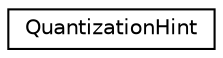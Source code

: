 digraph "Graphical Class Hierarchy"
{
 // LATEX_PDF_SIZE
  edge [fontname="Helvetica",fontsize="10",labelfontname="Helvetica",labelfontsize="10"];
  node [fontname="Helvetica",fontsize="10",shape=record];
  rankdir="LR";
  Node0 [label="QuantizationHint",height=0.2,width=0.4,color="black", fillcolor="white", style="filled",URL="$structarm__compute_1_1test_1_1validation_1_1_quantization_hint.xhtml",tooltip="Helper struct to store the hints for."];
}
